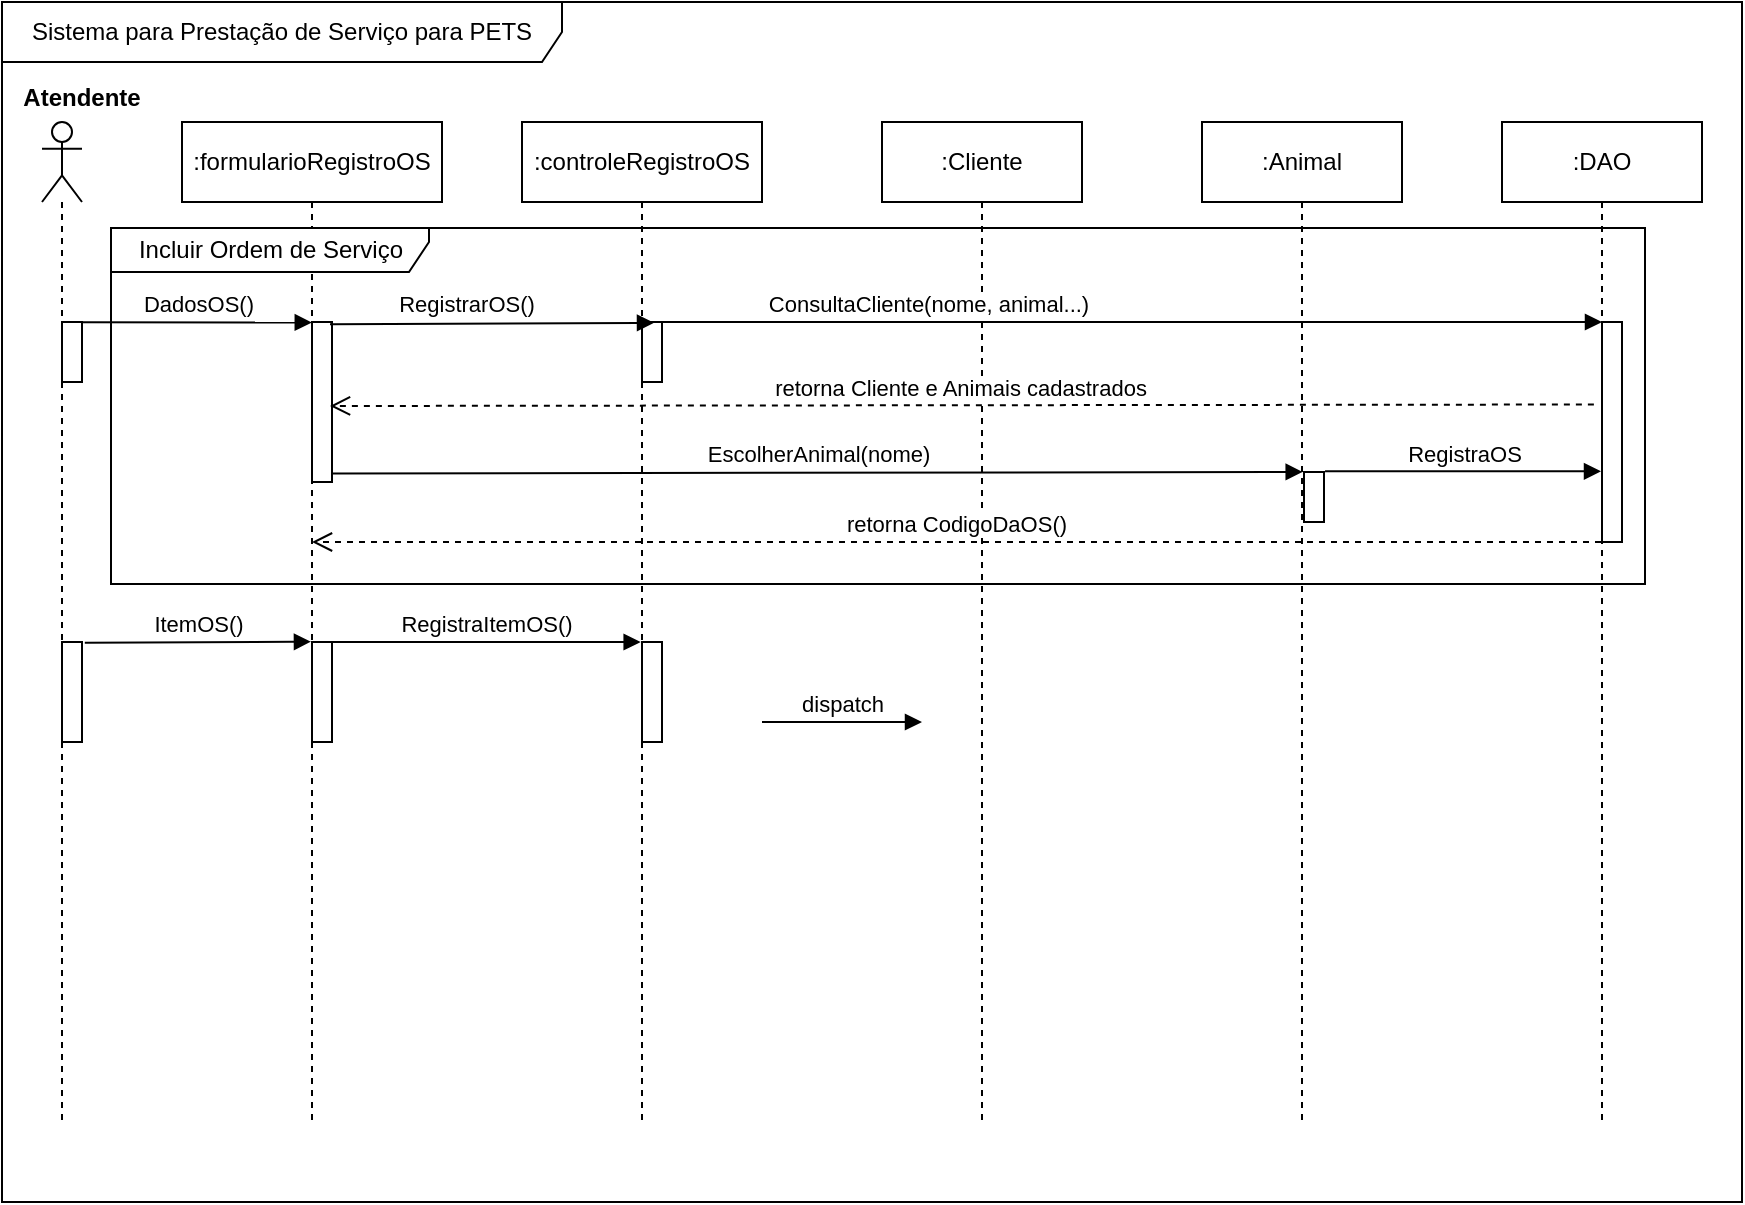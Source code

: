 <mxfile version="20.0.1" type="github">
  <diagram id="kgpKYQtTHZ0yAKxKKP6v" name="Page-1">
    <mxGraphModel dx="978" dy="545" grid="1" gridSize="10" guides="1" tooltips="1" connect="1" arrows="1" fold="1" page="1" pageScale="1" pageWidth="850" pageHeight="1100" math="0" shadow="0">
      <root>
        <mxCell id="0" />
        <mxCell id="1" parent="0" />
        <mxCell id="_muVhDr60phgIgJsRJF9-12" value="Sistema para Prestação de Serviço para PETS" style="shape=umlFrame;whiteSpace=wrap;html=1;sketch=0;width=280;height=30;" parent="1" vertex="1">
          <mxGeometry x="40" y="40" width="870" height="600" as="geometry" />
        </mxCell>
        <mxCell id="_muVhDr60phgIgJsRJF9-1" value="" style="shape=umlLifeline;participant=umlActor;perimeter=lifelinePerimeter;whiteSpace=wrap;html=1;container=1;collapsible=0;recursiveResize=0;verticalAlign=top;spacingTop=36;outlineConnect=0;rounded=0;sketch=0;" parent="1" vertex="1">
          <mxGeometry x="60" y="100" width="20" height="500" as="geometry" />
        </mxCell>
        <mxCell id="_muVhDr60phgIgJsRJF9-8" value="" style="html=1;points=[];perimeter=orthogonalPerimeter;sketch=0;" parent="_muVhDr60phgIgJsRJF9-1" vertex="1">
          <mxGeometry x="10" y="100" width="10" height="30" as="geometry" />
        </mxCell>
        <mxCell id="_muVhDr60phgIgJsRJF9-2" value=":formularioRegistroOS" style="shape=umlLifeline;perimeter=lifelinePerimeter;whiteSpace=wrap;html=1;container=1;collapsible=0;recursiveResize=0;outlineConnect=0;rounded=0;sketch=0;" parent="1" vertex="1">
          <mxGeometry x="130" y="100" width="130" height="500" as="geometry" />
        </mxCell>
        <mxCell id="_muVhDr60phgIgJsRJF9-10" value="" style="html=1;points=[];perimeter=orthogonalPerimeter;sketch=0;" parent="_muVhDr60phgIgJsRJF9-2" vertex="1">
          <mxGeometry x="65" y="100" width="10" height="80" as="geometry" />
        </mxCell>
        <mxCell id="hoexG68zyw0x6wc4uR14-14" value="" style="html=1;points=[];perimeter=orthogonalPerimeter;" vertex="1" parent="_muVhDr60phgIgJsRJF9-2">
          <mxGeometry x="65" y="260" width="10" height="50" as="geometry" />
        </mxCell>
        <mxCell id="6cp8o_F83PpAeZEBxeit-1" value=":controleRegistroOS" style="shape=umlLifeline;perimeter=lifelinePerimeter;whiteSpace=wrap;html=1;container=1;collapsible=0;recursiveResize=0;outlineConnect=0;" parent="1" vertex="1">
          <mxGeometry x="300" y="100" width="120" height="500" as="geometry" />
        </mxCell>
        <mxCell id="6cp8o_F83PpAeZEBxeit-9" value="" style="html=1;points=[];perimeter=orthogonalPerimeter;" parent="6cp8o_F83PpAeZEBxeit-1" vertex="1">
          <mxGeometry x="60" y="100" width="10" height="30" as="geometry" />
        </mxCell>
        <mxCell id="hoexG68zyw0x6wc4uR14-15" value="" style="html=1;points=[];perimeter=orthogonalPerimeter;" vertex="1" parent="6cp8o_F83PpAeZEBxeit-1">
          <mxGeometry x="60" y="260" width="10" height="50" as="geometry" />
        </mxCell>
        <mxCell id="6cp8o_F83PpAeZEBxeit-2" value=":Cliente" style="shape=umlLifeline;perimeter=lifelinePerimeter;whiteSpace=wrap;html=1;container=1;collapsible=0;recursiveResize=0;outlineConnect=0;" parent="1" vertex="1">
          <mxGeometry x="480" y="100" width="100" height="500" as="geometry" />
        </mxCell>
        <mxCell id="6cp8o_F83PpAeZEBxeit-3" value=":DAO" style="shape=umlLifeline;perimeter=lifelinePerimeter;whiteSpace=wrap;html=1;container=1;collapsible=0;recursiveResize=0;outlineConnect=0;" parent="1" vertex="1">
          <mxGeometry x="790" y="100" width="100" height="500" as="geometry" />
        </mxCell>
        <mxCell id="6cp8o_F83PpAeZEBxeit-20" value="" style="html=1;points=[];perimeter=orthogonalPerimeter;" parent="6cp8o_F83PpAeZEBxeit-3" vertex="1">
          <mxGeometry x="50" y="100" width="10" height="110" as="geometry" />
        </mxCell>
        <mxCell id="6cp8o_F83PpAeZEBxeit-10" value="RegistrarOS()" style="html=1;verticalAlign=bottom;endArrow=block;rounded=0;exitX=0.9;exitY=0.014;exitDx=0;exitDy=0;exitPerimeter=0;entryX=0.6;entryY=0.014;entryDx=0;entryDy=0;entryPerimeter=0;" parent="1" source="_muVhDr60phgIgJsRJF9-10" target="6cp8o_F83PpAeZEBxeit-9" edge="1">
          <mxGeometry x="-0.16" y="1" width="80" relative="1" as="geometry">
            <mxPoint x="510" y="250" as="sourcePoint" />
            <mxPoint x="590" y="250" as="targetPoint" />
            <Array as="points" />
            <mxPoint as="offset" />
          </mxGeometry>
        </mxCell>
        <mxCell id="6cp8o_F83PpAeZEBxeit-12" value="ConsultaCliente(nome, animal...)" style="html=1;verticalAlign=bottom;endArrow=block;rounded=0;exitX=1;exitY=0;exitDx=0;exitDy=0;exitPerimeter=0;entryX=0;entryY=0;entryDx=0;entryDy=0;entryPerimeter=0;" parent="1" source="6cp8o_F83PpAeZEBxeit-9" target="6cp8o_F83PpAeZEBxeit-20" edge="1">
          <mxGeometry x="-0.433" width="80" relative="1" as="geometry">
            <mxPoint x="510" y="250" as="sourcePoint" />
            <mxPoint x="590" y="250" as="targetPoint" />
            <mxPoint as="offset" />
          </mxGeometry>
        </mxCell>
        <mxCell id="6cp8o_F83PpAeZEBxeit-16" value="DadosOS()" style="html=1;verticalAlign=bottom;endArrow=block;rounded=0;exitX=1.022;exitY=0.003;exitDx=0;exitDy=0;exitPerimeter=0;entryX=-0.011;entryY=0.003;entryDx=0;entryDy=0;entryPerimeter=0;" parent="1" source="_muVhDr60phgIgJsRJF9-8" target="_muVhDr60phgIgJsRJF9-10" edge="1">
          <mxGeometry width="80" relative="1" as="geometry">
            <mxPoint x="170" y="180" as="sourcePoint" />
            <mxPoint x="250" y="180" as="targetPoint" />
          </mxGeometry>
        </mxCell>
        <mxCell id="6cp8o_F83PpAeZEBxeit-21" value="retorna Cliente e Animais cadastrados" style="html=1;verticalAlign=bottom;endArrow=open;dashed=1;endSize=8;rounded=0;entryX=0.9;entryY=0.525;entryDx=0;entryDy=0;entryPerimeter=0;exitX=-0.406;exitY=0.375;exitDx=0;exitDy=0;exitPerimeter=0;" parent="1" source="6cp8o_F83PpAeZEBxeit-20" target="_muVhDr60phgIgJsRJF9-10" edge="1">
          <mxGeometry x="0.004" relative="1" as="geometry">
            <mxPoint x="970" y="234" as="sourcePoint" />
            <mxPoint x="230" y="243" as="targetPoint" />
            <mxPoint as="offset" />
            <Array as="points" />
          </mxGeometry>
        </mxCell>
        <mxCell id="6cp8o_F83PpAeZEBxeit-15" value="Atendente" style="text;align=center;fontStyle=1;verticalAlign=middle;spacingLeft=3;spacingRight=3;strokeColor=none;rotatable=0;points=[[0,0.5],[1,0.5]];portConstraint=eastwest;" parent="1" vertex="1">
          <mxGeometry x="40" y="74" width="80" height="26" as="geometry" />
        </mxCell>
        <mxCell id="6cp8o_F83PpAeZEBxeit-30" value="Incluir Ordem de Serviço" style="shape=umlFrame;whiteSpace=wrap;html=1;width=159;height=22;" parent="1" vertex="1">
          <mxGeometry x="94.5" y="153" width="767" height="178" as="geometry" />
        </mxCell>
        <mxCell id="hoexG68zyw0x6wc4uR14-1" value=":Animal" style="shape=umlLifeline;perimeter=lifelinePerimeter;whiteSpace=wrap;html=1;container=1;collapsible=0;recursiveResize=0;outlineConnect=0;" vertex="1" parent="1">
          <mxGeometry x="640" y="100" width="100" height="500" as="geometry" />
        </mxCell>
        <mxCell id="hoexG68zyw0x6wc4uR14-3" value="" style="html=1;points=[];perimeter=orthogonalPerimeter;" vertex="1" parent="hoexG68zyw0x6wc4uR14-1">
          <mxGeometry x="51" y="175" width="10" height="25" as="geometry" />
        </mxCell>
        <mxCell id="hoexG68zyw0x6wc4uR14-2" value="EscolherAnimal(nome)" style="html=1;verticalAlign=bottom;endArrow=block;rounded=0;exitX=1.01;exitY=0.947;exitDx=0;exitDy=0;exitPerimeter=0;entryX=-0.066;entryY=-0.002;entryDx=0;entryDy=0;entryPerimeter=0;" edge="1" parent="1" source="_muVhDr60phgIgJsRJF9-10" target="hoexG68zyw0x6wc4uR14-3">
          <mxGeometry width="80" relative="1" as="geometry">
            <mxPoint x="220" y="270" as="sourcePoint" />
            <mxPoint x="300" y="270" as="targetPoint" />
            <Array as="points" />
          </mxGeometry>
        </mxCell>
        <mxCell id="hoexG68zyw0x6wc4uR14-5" value="RegistraOS" style="html=1;verticalAlign=bottom;endArrow=block;rounded=0;exitX=1.052;exitY=-0.014;exitDx=0;exitDy=0;exitPerimeter=0;" edge="1" parent="1" source="hoexG68zyw0x6wc4uR14-3" target="6cp8o_F83PpAeZEBxeit-3">
          <mxGeometry width="80" relative="1" as="geometry">
            <mxPoint x="740" y="280" as="sourcePoint" />
            <mxPoint x="820" y="280" as="targetPoint" />
          </mxGeometry>
        </mxCell>
        <mxCell id="hoexG68zyw0x6wc4uR14-8" value="retorna CodigoDaOS()" style="html=1;verticalAlign=bottom;endArrow=open;dashed=1;endSize=8;rounded=0;" edge="1" parent="1" source="6cp8o_F83PpAeZEBxeit-3" target="_muVhDr60phgIgJsRJF9-2">
          <mxGeometry relative="1" as="geometry">
            <mxPoint x="910" y="309.5" as="sourcePoint" />
            <mxPoint x="830" y="309.5" as="targetPoint" />
            <Array as="points">
              <mxPoint x="770" y="310" />
            </Array>
          </mxGeometry>
        </mxCell>
        <mxCell id="hoexG68zyw0x6wc4uR14-12" value="" style="html=1;points=[];perimeter=orthogonalPerimeter;" vertex="1" parent="1">
          <mxGeometry x="70" y="360" width="10" height="50" as="geometry" />
        </mxCell>
        <mxCell id="hoexG68zyw0x6wc4uR14-13" value="ItemOS()" style="html=1;verticalAlign=bottom;endArrow=block;rounded=0;entryX=-0.053;entryY=-0.003;entryDx=0;entryDy=0;entryPerimeter=0;exitX=1.14;exitY=0.008;exitDx=0;exitDy=0;exitPerimeter=0;" edge="1" parent="1" source="hoexG68zyw0x6wc4uR14-12" target="hoexG68zyw0x6wc4uR14-14">
          <mxGeometry width="80" relative="1" as="geometry">
            <mxPoint x="80" y="360" as="sourcePoint" />
            <mxPoint x="160" y="360" as="targetPoint" />
          </mxGeometry>
        </mxCell>
        <mxCell id="hoexG68zyw0x6wc4uR14-16" value="RegistraItemOS()" style="html=1;verticalAlign=bottom;endArrow=block;rounded=0;exitX=0.95;exitY=0;exitDx=0;exitDy=0;exitPerimeter=0;entryX=-0.067;entryY=0;entryDx=0;entryDy=0;entryPerimeter=0;" edge="1" parent="1" source="hoexG68zyw0x6wc4uR14-14" target="hoexG68zyw0x6wc4uR14-15">
          <mxGeometry width="80" relative="1" as="geometry">
            <mxPoint x="350" y="350" as="sourcePoint" />
            <mxPoint x="430" y="350" as="targetPoint" />
            <Array as="points">
              <mxPoint x="350" y="360" />
            </Array>
          </mxGeometry>
        </mxCell>
        <mxCell id="hoexG68zyw0x6wc4uR14-17" value="dispatch" style="html=1;verticalAlign=bottom;endArrow=block;rounded=0;" edge="1" parent="1">
          <mxGeometry width="80" relative="1" as="geometry">
            <mxPoint x="420" y="400" as="sourcePoint" />
            <mxPoint x="500" y="400" as="targetPoint" />
          </mxGeometry>
        </mxCell>
      </root>
    </mxGraphModel>
  </diagram>
</mxfile>
